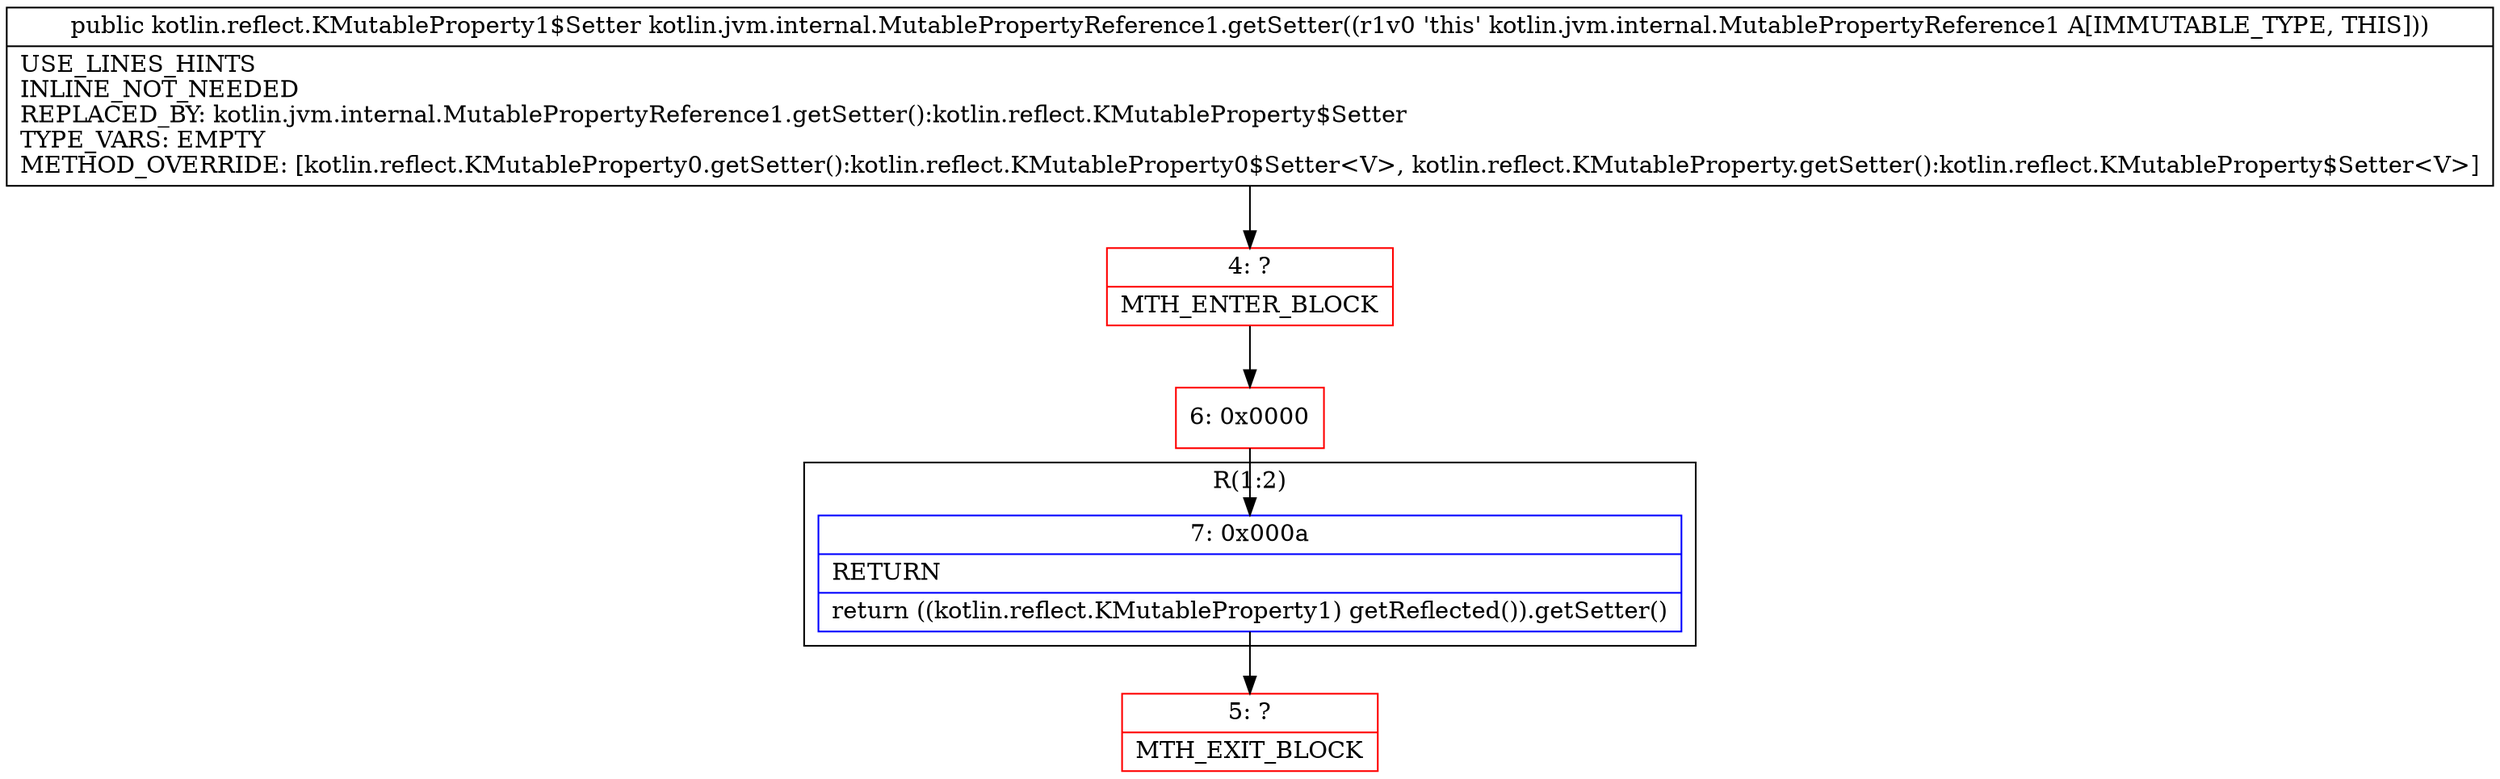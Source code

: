 digraph "CFG forkotlin.jvm.internal.MutablePropertyReference1.getSetter()Lkotlin\/reflect\/KMutableProperty1$Setter;" {
subgraph cluster_Region_602881399 {
label = "R(1:2)";
node [shape=record,color=blue];
Node_7 [shape=record,label="{7\:\ 0x000a|RETURN\l|return ((kotlin.reflect.KMutableProperty1) getReflected()).getSetter()\l}"];
}
Node_4 [shape=record,color=red,label="{4\:\ ?|MTH_ENTER_BLOCK\l}"];
Node_6 [shape=record,color=red,label="{6\:\ 0x0000}"];
Node_5 [shape=record,color=red,label="{5\:\ ?|MTH_EXIT_BLOCK\l}"];
MethodNode[shape=record,label="{public kotlin.reflect.KMutableProperty1$Setter kotlin.jvm.internal.MutablePropertyReference1.getSetter((r1v0 'this' kotlin.jvm.internal.MutablePropertyReference1 A[IMMUTABLE_TYPE, THIS]))  | USE_LINES_HINTS\lINLINE_NOT_NEEDED\lREPLACED_BY: kotlin.jvm.internal.MutablePropertyReference1.getSetter():kotlin.reflect.KMutableProperty$Setter\lTYPE_VARS: EMPTY\lMETHOD_OVERRIDE: [kotlin.reflect.KMutableProperty0.getSetter():kotlin.reflect.KMutableProperty0$Setter\<V\>, kotlin.reflect.KMutableProperty.getSetter():kotlin.reflect.KMutableProperty$Setter\<V\>]\l}"];
MethodNode -> Node_4;Node_7 -> Node_5;
Node_4 -> Node_6;
Node_6 -> Node_7;
}

